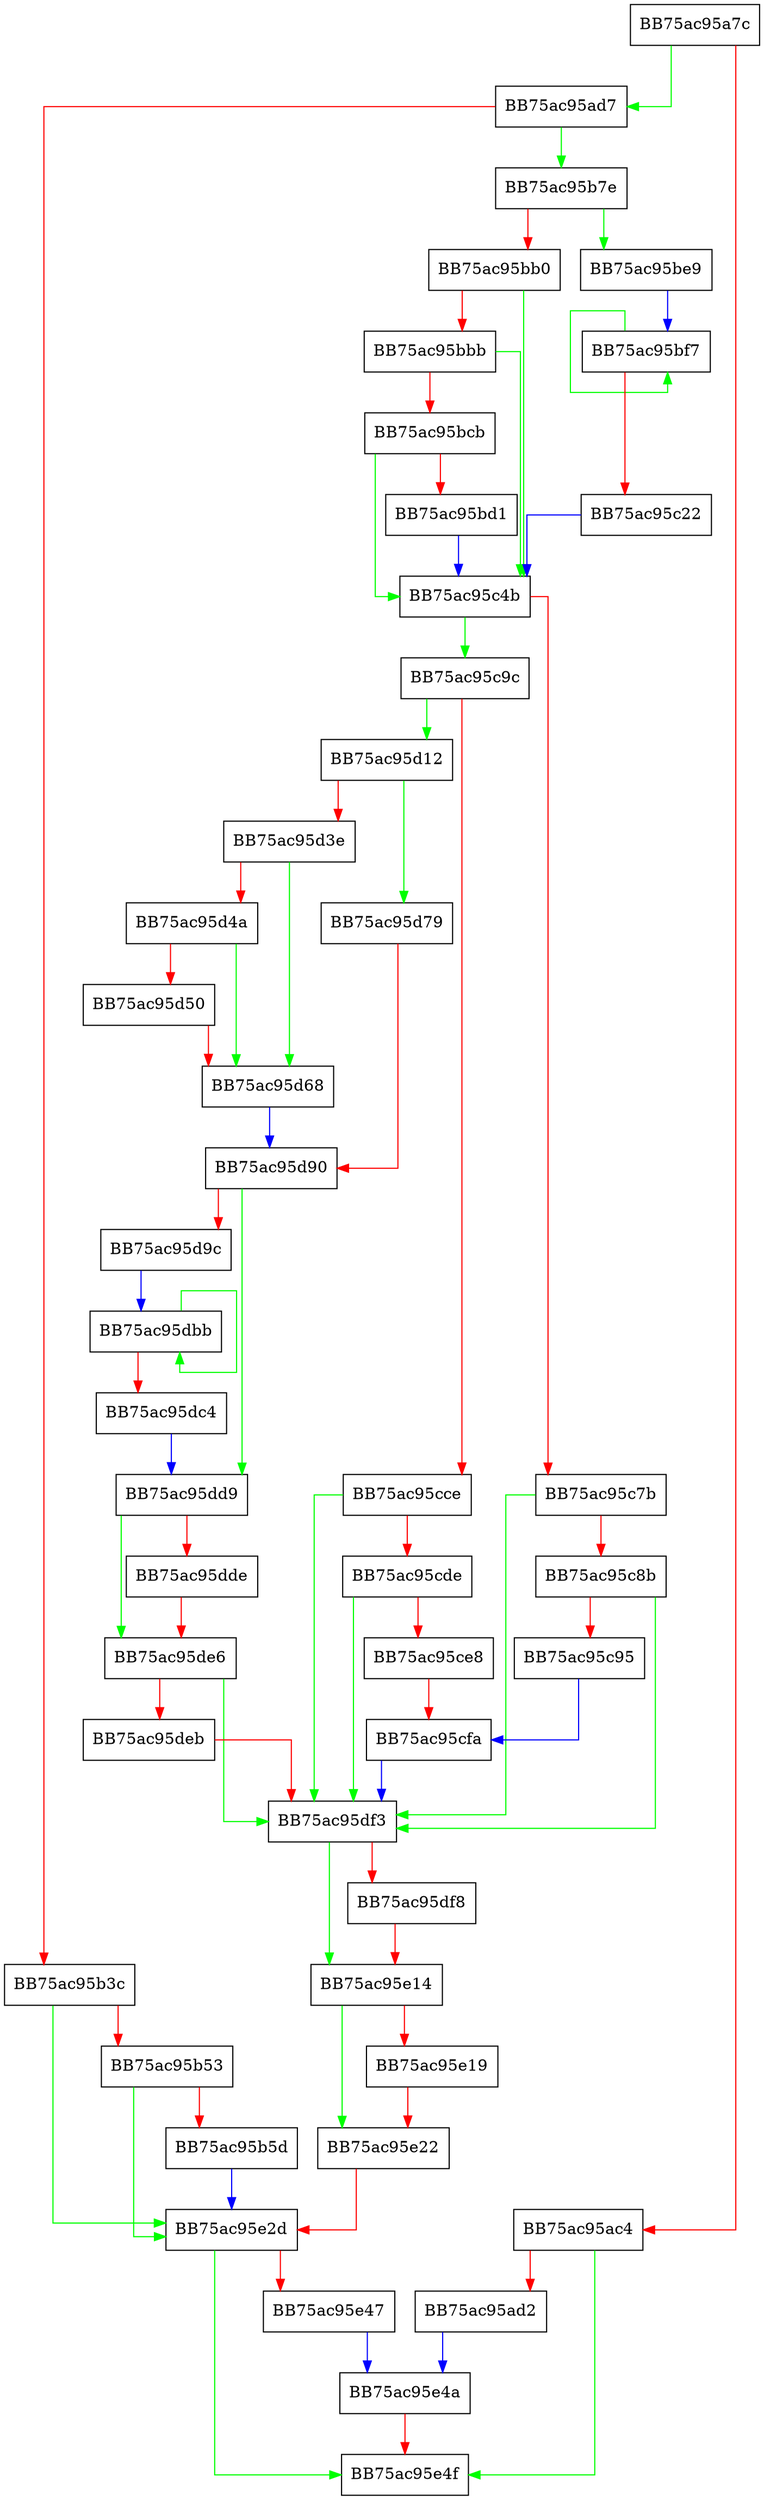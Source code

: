 digraph LogFileInfo {
  node [shape="box"];
  graph [splines=ortho];
  BB75ac95a7c -> BB75ac95ad7 [color="green"];
  BB75ac95a7c -> BB75ac95ac4 [color="red"];
  BB75ac95ac4 -> BB75ac95e4f [color="green"];
  BB75ac95ac4 -> BB75ac95ad2 [color="red"];
  BB75ac95ad2 -> BB75ac95e4a [color="blue"];
  BB75ac95ad7 -> BB75ac95b7e [color="green"];
  BB75ac95ad7 -> BB75ac95b3c [color="red"];
  BB75ac95b3c -> BB75ac95e2d [color="green"];
  BB75ac95b3c -> BB75ac95b53 [color="red"];
  BB75ac95b53 -> BB75ac95e2d [color="green"];
  BB75ac95b53 -> BB75ac95b5d [color="red"];
  BB75ac95b5d -> BB75ac95e2d [color="blue"];
  BB75ac95b7e -> BB75ac95be9 [color="green"];
  BB75ac95b7e -> BB75ac95bb0 [color="red"];
  BB75ac95bb0 -> BB75ac95c4b [color="green"];
  BB75ac95bb0 -> BB75ac95bbb [color="red"];
  BB75ac95bbb -> BB75ac95c4b [color="green"];
  BB75ac95bbb -> BB75ac95bcb [color="red"];
  BB75ac95bcb -> BB75ac95c4b [color="green"];
  BB75ac95bcb -> BB75ac95bd1 [color="red"];
  BB75ac95bd1 -> BB75ac95c4b [color="blue"];
  BB75ac95be9 -> BB75ac95bf7 [color="blue"];
  BB75ac95bf7 -> BB75ac95bf7 [color="green"];
  BB75ac95bf7 -> BB75ac95c22 [color="red"];
  BB75ac95c22 -> BB75ac95c4b [color="blue"];
  BB75ac95c4b -> BB75ac95c9c [color="green"];
  BB75ac95c4b -> BB75ac95c7b [color="red"];
  BB75ac95c7b -> BB75ac95df3 [color="green"];
  BB75ac95c7b -> BB75ac95c8b [color="red"];
  BB75ac95c8b -> BB75ac95df3 [color="green"];
  BB75ac95c8b -> BB75ac95c95 [color="red"];
  BB75ac95c95 -> BB75ac95cfa [color="blue"];
  BB75ac95c9c -> BB75ac95d12 [color="green"];
  BB75ac95c9c -> BB75ac95cce [color="red"];
  BB75ac95cce -> BB75ac95df3 [color="green"];
  BB75ac95cce -> BB75ac95cde [color="red"];
  BB75ac95cde -> BB75ac95df3 [color="green"];
  BB75ac95cde -> BB75ac95ce8 [color="red"];
  BB75ac95ce8 -> BB75ac95cfa [color="red"];
  BB75ac95cfa -> BB75ac95df3 [color="blue"];
  BB75ac95d12 -> BB75ac95d79 [color="green"];
  BB75ac95d12 -> BB75ac95d3e [color="red"];
  BB75ac95d3e -> BB75ac95d68 [color="green"];
  BB75ac95d3e -> BB75ac95d4a [color="red"];
  BB75ac95d4a -> BB75ac95d68 [color="green"];
  BB75ac95d4a -> BB75ac95d50 [color="red"];
  BB75ac95d50 -> BB75ac95d68 [color="red"];
  BB75ac95d68 -> BB75ac95d90 [color="blue"];
  BB75ac95d79 -> BB75ac95d90 [color="red"];
  BB75ac95d90 -> BB75ac95dd9 [color="green"];
  BB75ac95d90 -> BB75ac95d9c [color="red"];
  BB75ac95d9c -> BB75ac95dbb [color="blue"];
  BB75ac95dbb -> BB75ac95dbb [color="green"];
  BB75ac95dbb -> BB75ac95dc4 [color="red"];
  BB75ac95dc4 -> BB75ac95dd9 [color="blue"];
  BB75ac95dd9 -> BB75ac95de6 [color="green"];
  BB75ac95dd9 -> BB75ac95dde [color="red"];
  BB75ac95dde -> BB75ac95de6 [color="red"];
  BB75ac95de6 -> BB75ac95df3 [color="green"];
  BB75ac95de6 -> BB75ac95deb [color="red"];
  BB75ac95deb -> BB75ac95df3 [color="red"];
  BB75ac95df3 -> BB75ac95e14 [color="green"];
  BB75ac95df3 -> BB75ac95df8 [color="red"];
  BB75ac95df8 -> BB75ac95e14 [color="red"];
  BB75ac95e14 -> BB75ac95e22 [color="green"];
  BB75ac95e14 -> BB75ac95e19 [color="red"];
  BB75ac95e19 -> BB75ac95e22 [color="red"];
  BB75ac95e22 -> BB75ac95e2d [color="red"];
  BB75ac95e2d -> BB75ac95e4f [color="green"];
  BB75ac95e2d -> BB75ac95e47 [color="red"];
  BB75ac95e47 -> BB75ac95e4a [color="blue"];
  BB75ac95e4a -> BB75ac95e4f [color="red"];
}